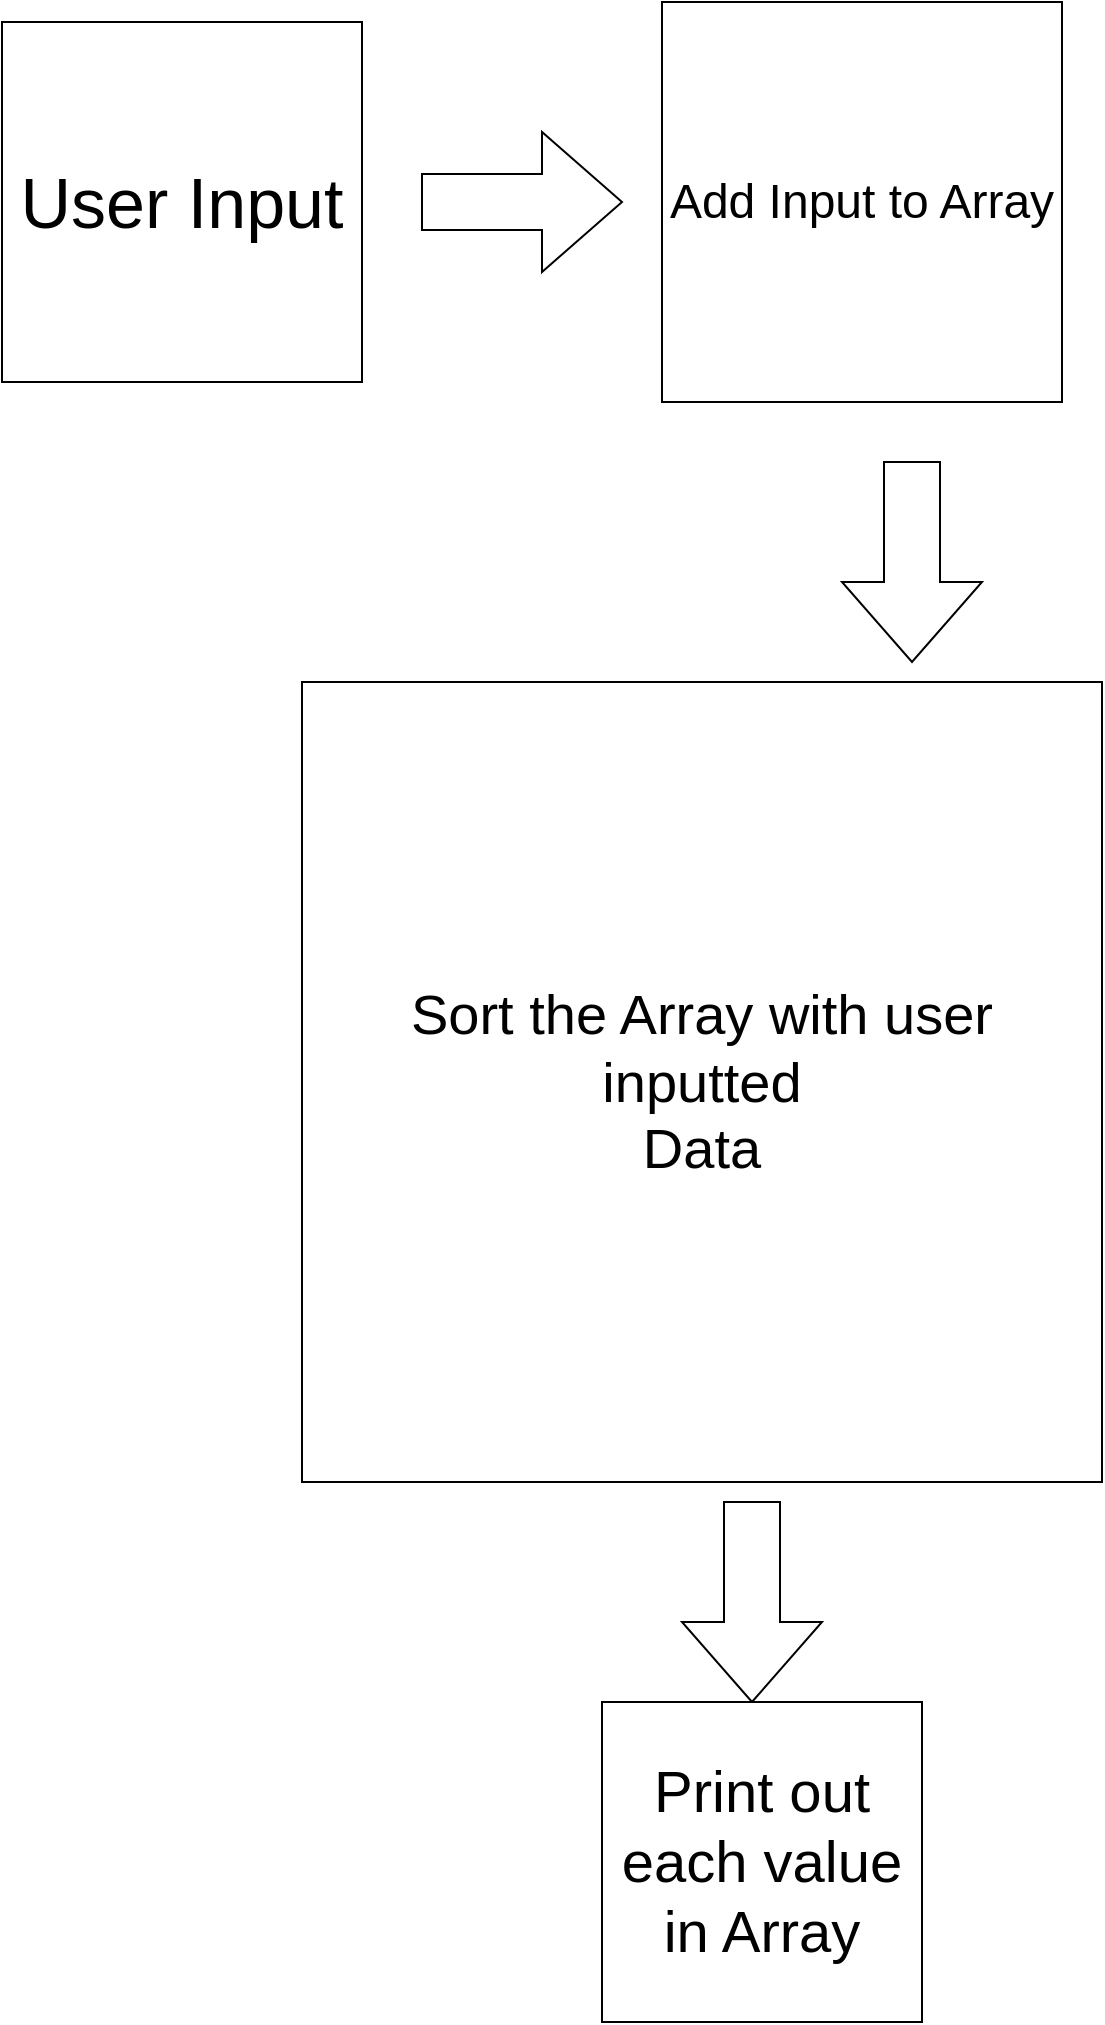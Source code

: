 <mxfile version="28.1.2">
  <diagram name="Page-1" id="3-1BNayZdIjPn9wqHxmI">
    <mxGraphModel dx="1426" dy="751" grid="1" gridSize="10" guides="1" tooltips="1" connect="1" arrows="1" fold="1" page="1" pageScale="1" pageWidth="850" pageHeight="1100" math="0" shadow="0">
      <root>
        <mxCell id="0" />
        <mxCell id="1" parent="0" />
        <mxCell id="kBxJ-h7kbMimE7XJpEtF-1" value="&lt;font style=&quot;font-size: 35px;&quot;&gt;User Input&lt;/font&gt;" style="whiteSpace=wrap;html=1;aspect=fixed;" parent="1" vertex="1">
          <mxGeometry x="100" y="80" width="180" height="180" as="geometry" />
        </mxCell>
        <mxCell id="kBxJ-h7kbMimE7XJpEtF-2" value="" style="html=1;shadow=0;dashed=0;align=center;verticalAlign=middle;shape=mxgraph.arrows2.arrow;dy=0.6;dx=40;notch=0;" parent="1" vertex="1">
          <mxGeometry x="310" y="135" width="100" height="70" as="geometry" />
        </mxCell>
        <mxCell id="kBxJ-h7kbMimE7XJpEtF-3" value="&lt;font style=&quot;font-size: 24px;&quot;&gt;Add Input to Array&lt;/font&gt;" style="whiteSpace=wrap;html=1;aspect=fixed;" parent="1" vertex="1">
          <mxGeometry x="430" y="70" width="200" height="200" as="geometry" />
        </mxCell>
        <mxCell id="kBxJ-h7kbMimE7XJpEtF-4" value="" style="html=1;shadow=0;dashed=0;align=center;verticalAlign=middle;shape=mxgraph.arrows2.arrow;dy=0.6;dx=40;direction=south;notch=0;" parent="1" vertex="1">
          <mxGeometry x="520" y="300" width="70" height="100" as="geometry" />
        </mxCell>
        <mxCell id="kBxJ-h7kbMimE7XJpEtF-5" value="&lt;div&gt;&lt;font style=&quot;font-size: 28px;&quot;&gt;Sort the Array with user inputted&lt;/font&gt;&lt;/div&gt;&lt;div&gt;&lt;font style=&quot;font-size: 28px;&quot;&gt;Data&lt;/font&gt;&lt;/div&gt;" style="whiteSpace=wrap;html=1;aspect=fixed;" parent="1" vertex="1">
          <mxGeometry x="250" y="410" width="400" height="400" as="geometry" />
        </mxCell>
        <mxCell id="kBxJ-h7kbMimE7XJpEtF-6" value="" style="html=1;shadow=0;dashed=0;align=center;verticalAlign=middle;shape=mxgraph.arrows2.arrow;dy=0.6;dx=40;direction=south;notch=0;" parent="1" vertex="1">
          <mxGeometry x="440" y="820" width="70" height="100" as="geometry" />
        </mxCell>
        <mxCell id="kBxJ-h7kbMimE7XJpEtF-7" value="&lt;font style=&quot;font-size: 29px;&quot;&gt;Print out each value in Array&lt;/font&gt;" style="whiteSpace=wrap;html=1;aspect=fixed;" parent="1" vertex="1">
          <mxGeometry x="400" y="920" width="160" height="160" as="geometry" />
        </mxCell>
      </root>
    </mxGraphModel>
  </diagram>
</mxfile>
